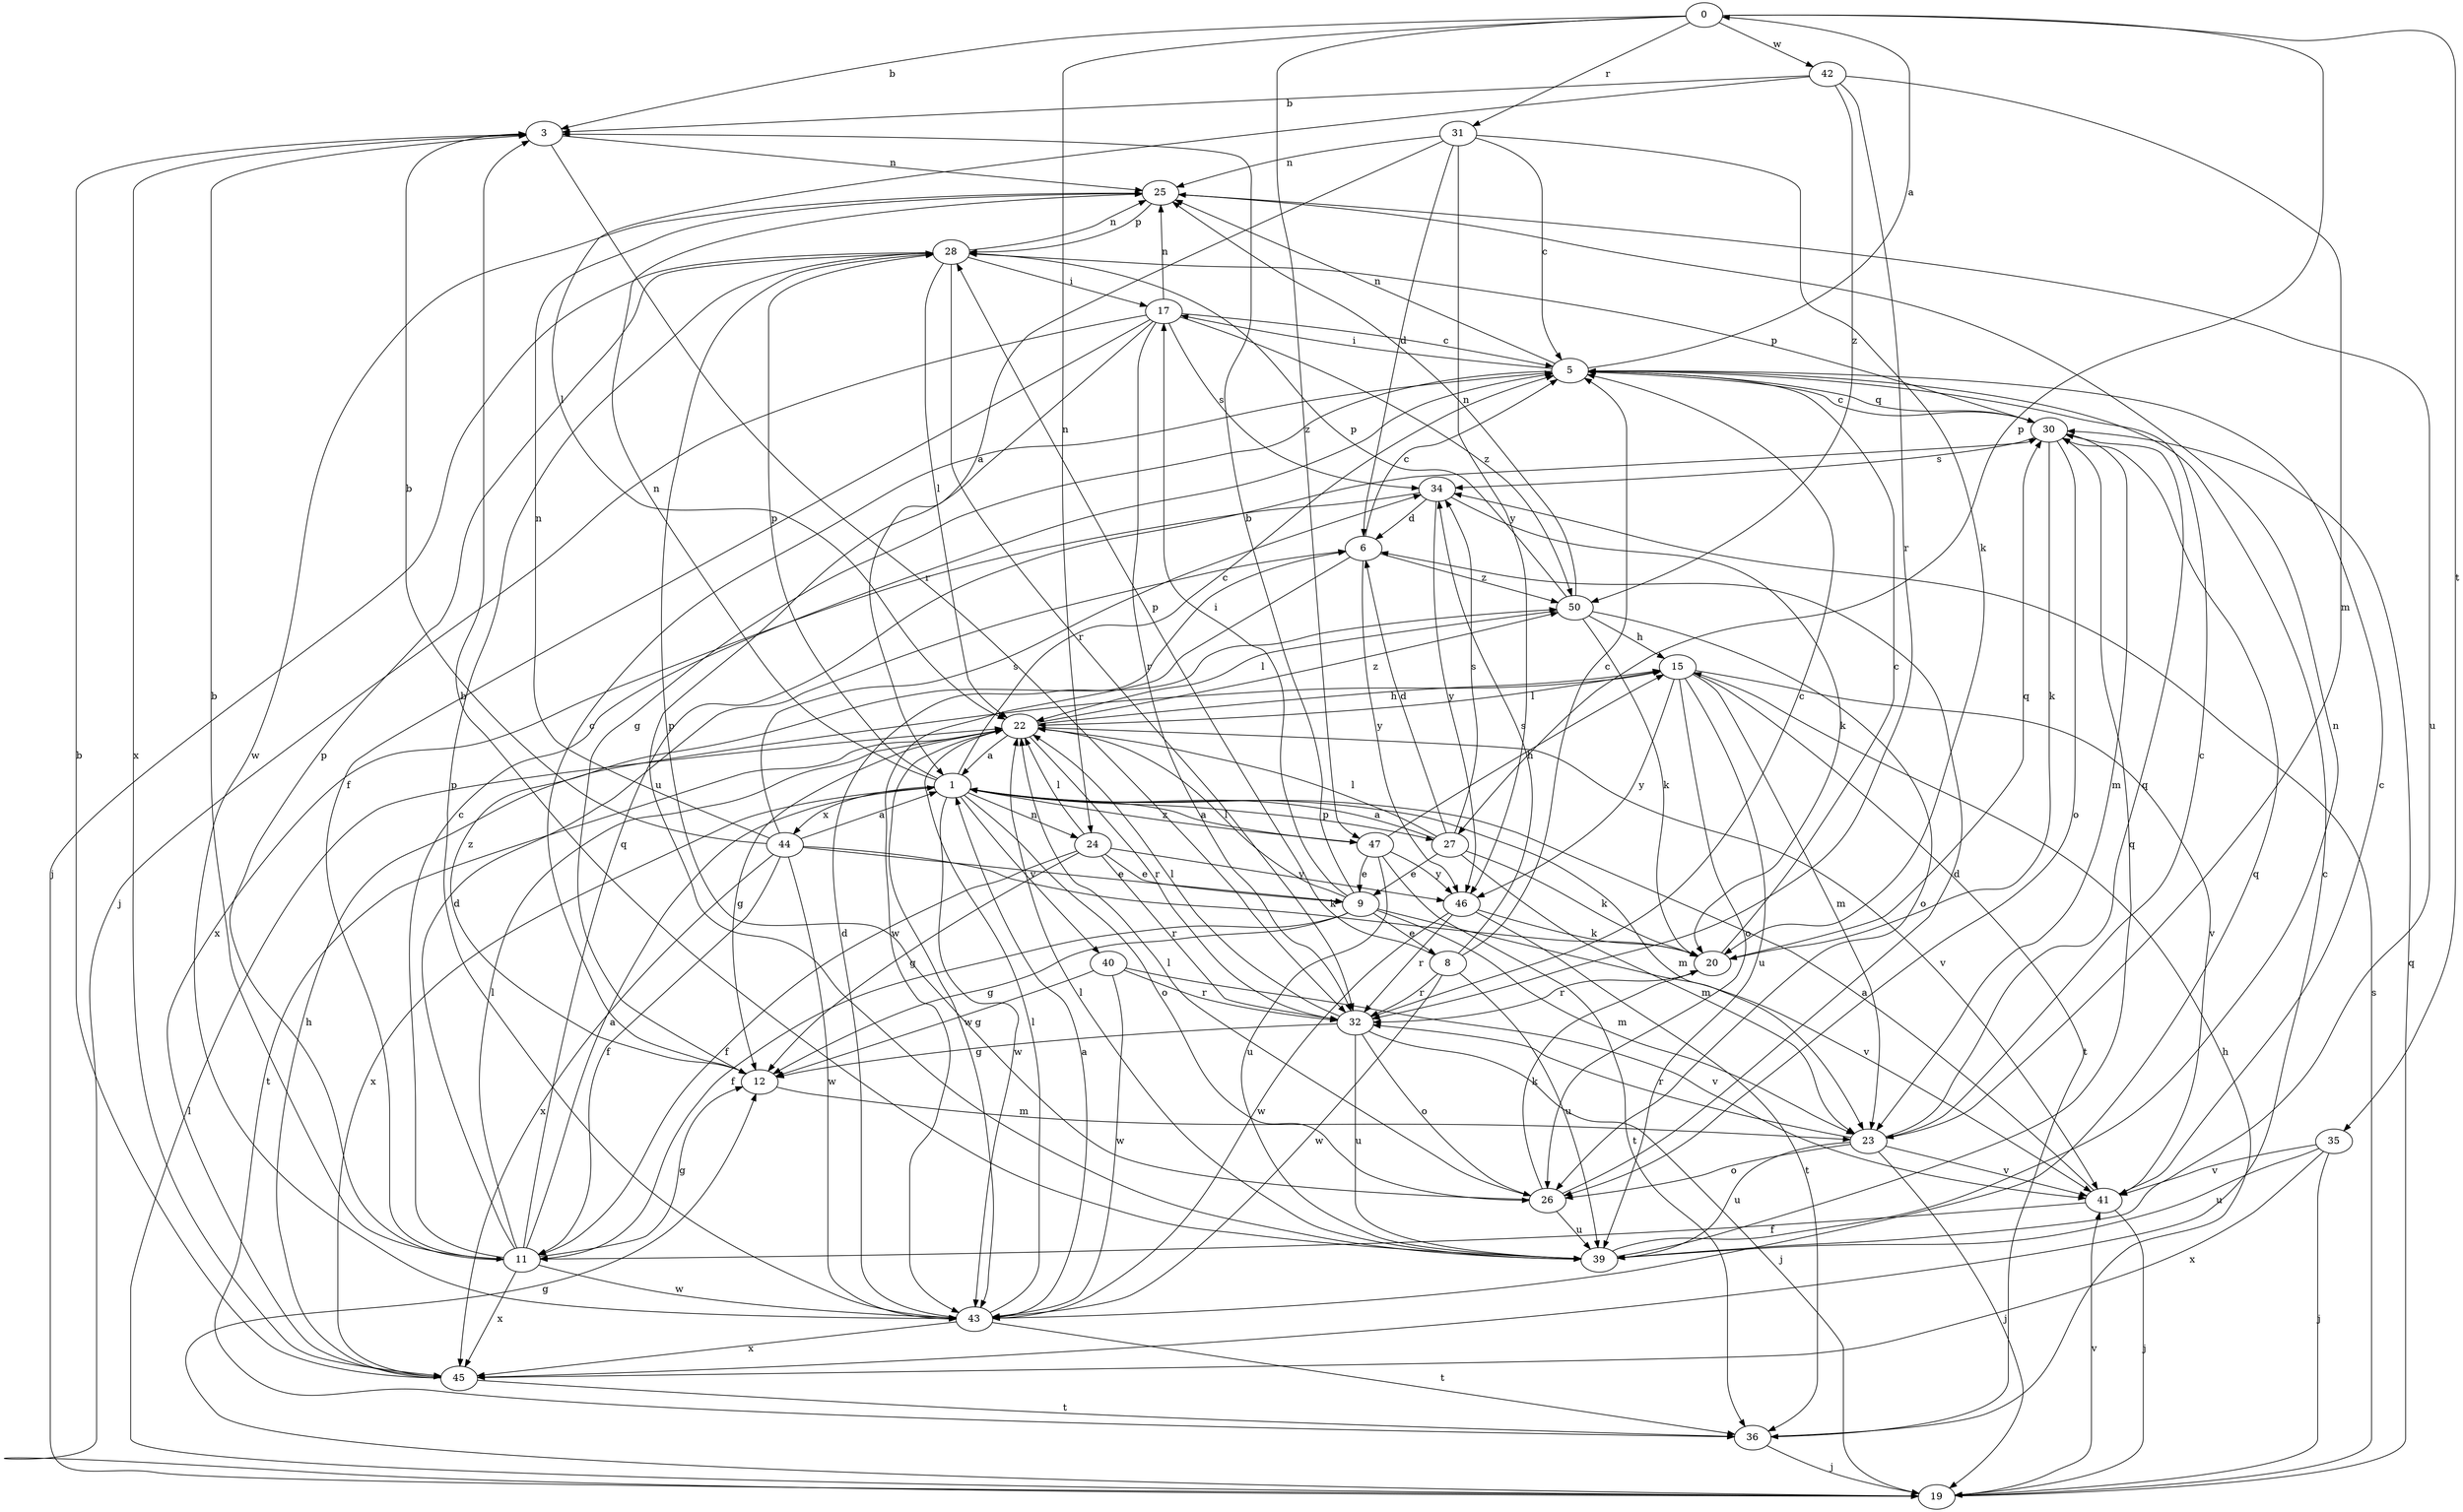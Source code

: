 strict digraph  {
0;
1;
3;
5;
6;
8;
9;
11;
12;
15;
17;
19;
20;
22;
23;
24;
25;
26;
27;
28;
30;
31;
32;
34;
35;
36;
39;
40;
41;
42;
43;
44;
45;
46;
47;
50;
0 -> 3  [label=b];
0 -> 24  [label=n];
0 -> 27  [label=p];
0 -> 31  [label=r];
0 -> 35  [label=t];
0 -> 42  [label=w];
0 -> 47  [label=z];
1 -> 5  [label=c];
1 -> 23  [label=m];
1 -> 24  [label=n];
1 -> 25  [label=n];
1 -> 26  [label=o];
1 -> 27  [label=p];
1 -> 28  [label=p];
1 -> 40  [label=v];
1 -> 43  [label=w];
1 -> 44  [label=x];
1 -> 45  [label=x];
1 -> 47  [label=z];
3 -> 25  [label=n];
3 -> 32  [label=r];
3 -> 45  [label=x];
5 -> 0  [label=a];
5 -> 12  [label=g];
5 -> 17  [label=i];
5 -> 25  [label=n];
5 -> 30  [label=q];
6 -> 5  [label=c];
6 -> 43  [label=w];
6 -> 46  [label=y];
6 -> 50  [label=z];
8 -> 5  [label=c];
8 -> 28  [label=p];
8 -> 32  [label=r];
8 -> 34  [label=s];
8 -> 39  [label=u];
8 -> 43  [label=w];
9 -> 3  [label=b];
9 -> 8  [label=e];
9 -> 11  [label=f];
9 -> 12  [label=g];
9 -> 17  [label=i];
9 -> 22  [label=l];
9 -> 23  [label=m];
9 -> 41  [label=v];
11 -> 1  [label=a];
11 -> 3  [label=b];
11 -> 5  [label=c];
11 -> 6  [label=d];
11 -> 12  [label=g];
11 -> 22  [label=l];
11 -> 28  [label=p];
11 -> 30  [label=q];
11 -> 43  [label=w];
11 -> 45  [label=x];
12 -> 5  [label=c];
12 -> 23  [label=m];
12 -> 50  [label=z];
15 -> 22  [label=l];
15 -> 23  [label=m];
15 -> 26  [label=o];
15 -> 36  [label=t];
15 -> 39  [label=u];
15 -> 41  [label=v];
15 -> 46  [label=y];
17 -> 5  [label=c];
17 -> 11  [label=f];
17 -> 19  [label=j];
17 -> 25  [label=n];
17 -> 32  [label=r];
17 -> 34  [label=s];
17 -> 39  [label=u];
17 -> 50  [label=z];
19 -> 12  [label=g];
19 -> 22  [label=l];
19 -> 30  [label=q];
19 -> 34  [label=s];
19 -> 41  [label=v];
20 -> 5  [label=c];
20 -> 30  [label=q];
20 -> 32  [label=r];
22 -> 1  [label=a];
22 -> 12  [label=g];
22 -> 15  [label=h];
22 -> 32  [label=r];
22 -> 36  [label=t];
22 -> 41  [label=v];
22 -> 43  [label=w];
22 -> 50  [label=z];
23 -> 5  [label=c];
23 -> 19  [label=j];
23 -> 26  [label=o];
23 -> 30  [label=q];
23 -> 32  [label=r];
23 -> 39  [label=u];
23 -> 41  [label=v];
24 -> 9  [label=e];
24 -> 11  [label=f];
24 -> 12  [label=g];
24 -> 22  [label=l];
24 -> 32  [label=r];
24 -> 46  [label=y];
25 -> 28  [label=p];
25 -> 39  [label=u];
25 -> 43  [label=w];
26 -> 6  [label=d];
26 -> 20  [label=k];
26 -> 22  [label=l];
26 -> 28  [label=p];
26 -> 39  [label=u];
27 -> 1  [label=a];
27 -> 6  [label=d];
27 -> 9  [label=e];
27 -> 20  [label=k];
27 -> 22  [label=l];
27 -> 23  [label=m];
27 -> 34  [label=s];
28 -> 17  [label=i];
28 -> 19  [label=j];
28 -> 22  [label=l];
28 -> 25  [label=n];
28 -> 32  [label=r];
30 -> 5  [label=c];
30 -> 20  [label=k];
30 -> 23  [label=m];
30 -> 26  [label=o];
30 -> 28  [label=p];
30 -> 34  [label=s];
31 -> 1  [label=a];
31 -> 5  [label=c];
31 -> 6  [label=d];
31 -> 20  [label=k];
31 -> 25  [label=n];
31 -> 46  [label=y];
32 -> 5  [label=c];
32 -> 12  [label=g];
32 -> 19  [label=j];
32 -> 22  [label=l];
32 -> 26  [label=o];
32 -> 39  [label=u];
34 -> 6  [label=d];
34 -> 20  [label=k];
34 -> 45  [label=x];
34 -> 46  [label=y];
35 -> 19  [label=j];
35 -> 39  [label=u];
35 -> 41  [label=v];
35 -> 45  [label=x];
36 -> 15  [label=h];
36 -> 19  [label=j];
39 -> 3  [label=b];
39 -> 22  [label=l];
39 -> 25  [label=n];
39 -> 30  [label=q];
40 -> 12  [label=g];
40 -> 32  [label=r];
40 -> 41  [label=v];
40 -> 43  [label=w];
41 -> 1  [label=a];
41 -> 5  [label=c];
41 -> 11  [label=f];
41 -> 19  [label=j];
42 -> 3  [label=b];
42 -> 22  [label=l];
42 -> 23  [label=m];
42 -> 32  [label=r];
42 -> 50  [label=z];
43 -> 1  [label=a];
43 -> 6  [label=d];
43 -> 22  [label=l];
43 -> 28  [label=p];
43 -> 30  [label=q];
43 -> 36  [label=t];
43 -> 45  [label=x];
44 -> 1  [label=a];
44 -> 3  [label=b];
44 -> 9  [label=e];
44 -> 11  [label=f];
44 -> 20  [label=k];
44 -> 25  [label=n];
44 -> 34  [label=s];
44 -> 43  [label=w];
44 -> 45  [label=x];
45 -> 3  [label=b];
45 -> 5  [label=c];
45 -> 15  [label=h];
45 -> 36  [label=t];
46 -> 20  [label=k];
46 -> 32  [label=r];
46 -> 36  [label=t];
46 -> 43  [label=w];
47 -> 1  [label=a];
47 -> 9  [label=e];
47 -> 15  [label=h];
47 -> 36  [label=t];
47 -> 39  [label=u];
47 -> 46  [label=y];
50 -> 15  [label=h];
50 -> 20  [label=k];
50 -> 22  [label=l];
50 -> 25  [label=n];
50 -> 26  [label=o];
50 -> 28  [label=p];
}
